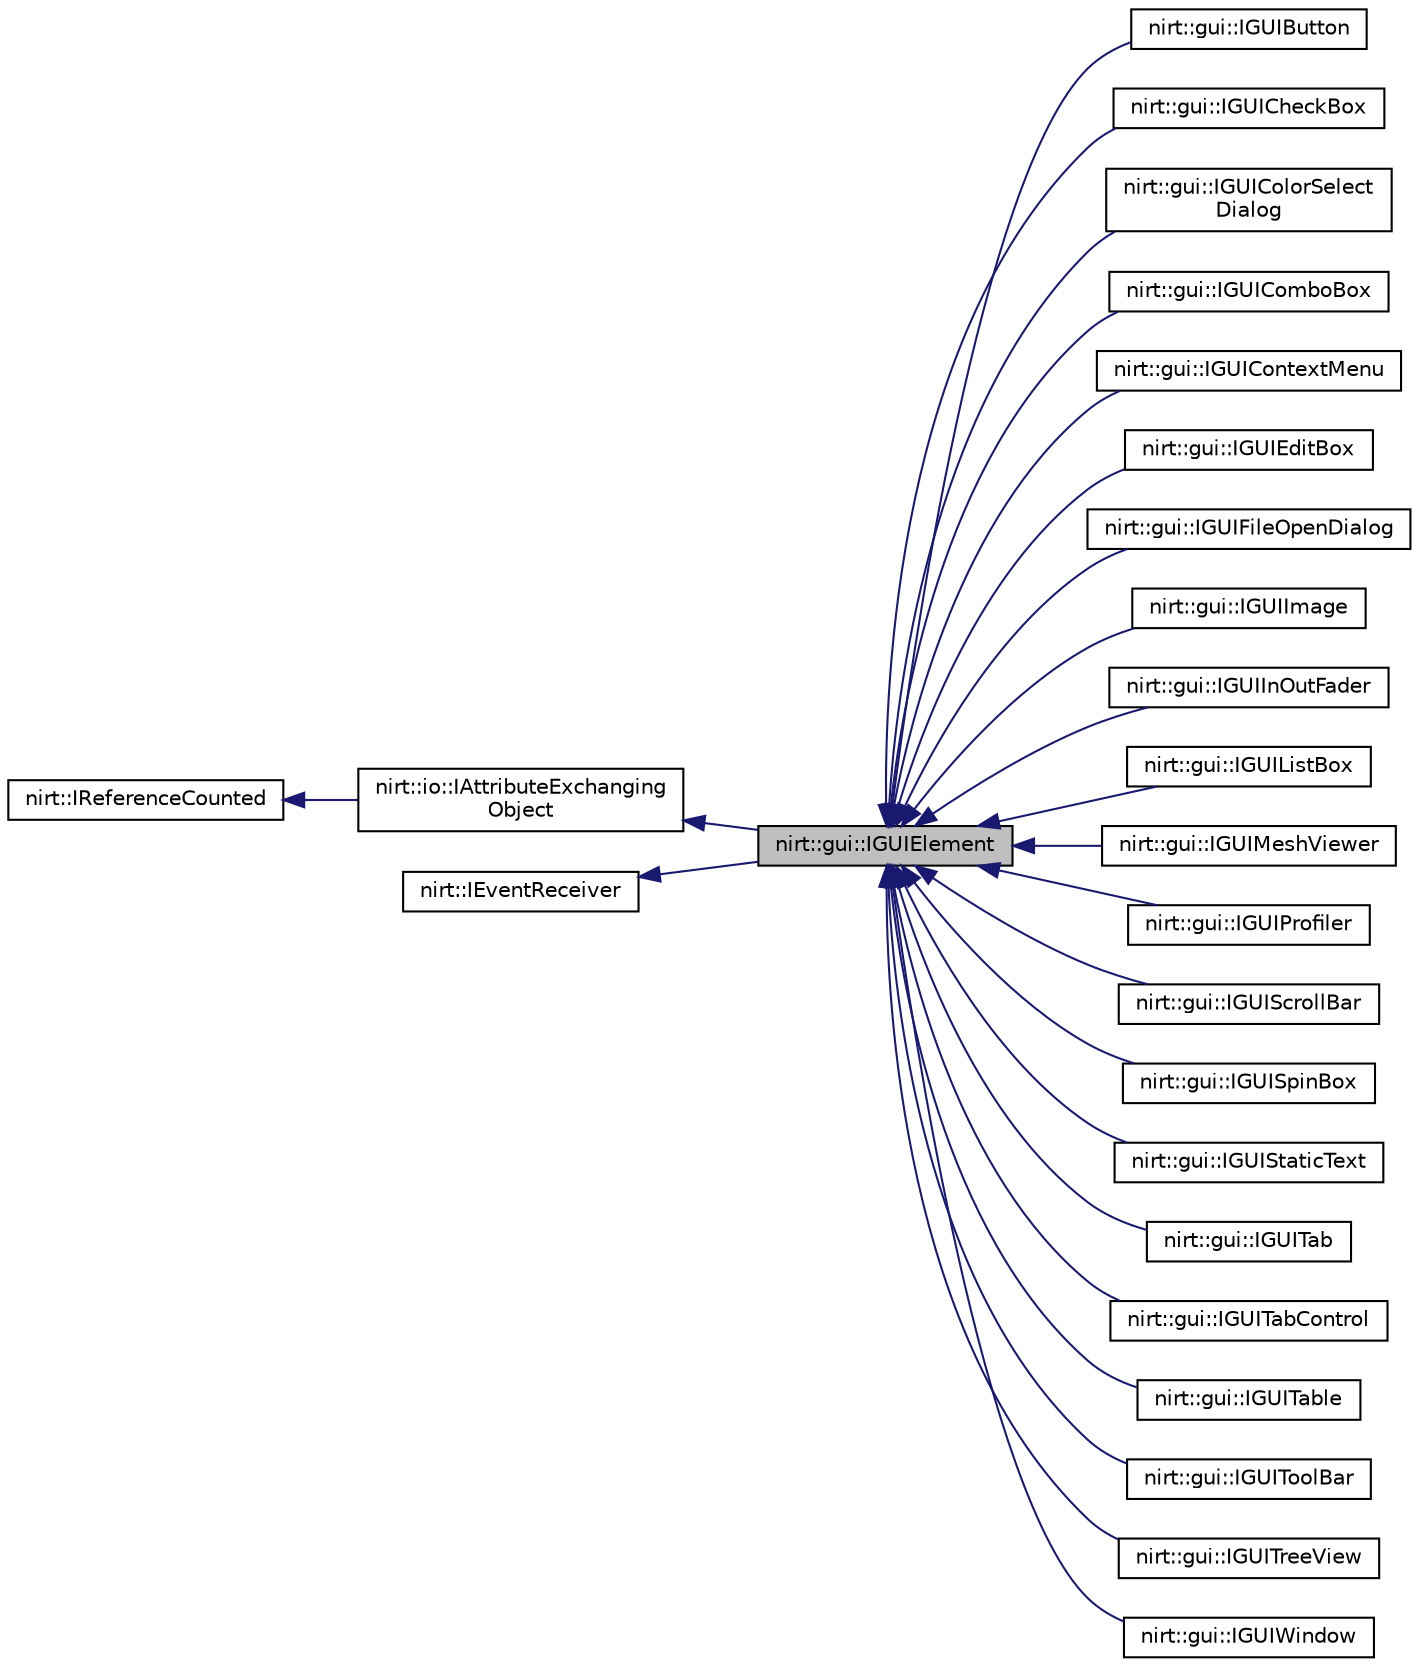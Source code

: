 digraph "nirt::gui::IGUIElement"
{
 // LATEX_PDF_SIZE
  edge [fontname="Helvetica",fontsize="10",labelfontname="Helvetica",labelfontsize="10"];
  node [fontname="Helvetica",fontsize="10",shape=record];
  rankdir="LR";
  Node1 [label="nirt::gui::IGUIElement",height=0.2,width=0.4,color="black", fillcolor="grey75", style="filled", fontcolor="black",tooltip="Base class of all GUI elements."];
  Node2 -> Node1 [dir="back",color="midnightblue",fontsize="10",style="solid",fontname="Helvetica"];
  Node2 [label="nirt::io::IAttributeExchanging\lObject",height=0.2,width=0.4,color="black", fillcolor="white", style="filled",URL="$classnirt_1_1io_1_1IAttributeExchangingObject.html",tooltip="An object which is able to serialize and deserialize its attributes into an attributes object."];
  Node3 -> Node2 [dir="back",color="midnightblue",fontsize="10",style="solid",fontname="Helvetica"];
  Node3 [label="nirt::IReferenceCounted",height=0.2,width=0.4,color="black", fillcolor="white", style="filled",URL="$classnirt_1_1IReferenceCounted.html",tooltip="Base class of most objects of the Nirtcpp Engine."];
  Node4 -> Node1 [dir="back",color="midnightblue",fontsize="10",style="solid",fontname="Helvetica"];
  Node4 [label="nirt::IEventReceiver",height=0.2,width=0.4,color="black", fillcolor="white", style="filled",URL="$classnirt_1_1IEventReceiver.html",tooltip="Interface of an object which can receive events."];
  Node1 -> Node5 [dir="back",color="midnightblue",fontsize="10",style="solid",fontname="Helvetica"];
  Node5 [label="nirt::gui::IGUIButton",height=0.2,width=0.4,color="black", fillcolor="white", style="filled",URL="$classnirt_1_1gui_1_1IGUIButton.html",tooltip="GUI Button interface."];
  Node1 -> Node6 [dir="back",color="midnightblue",fontsize="10",style="solid",fontname="Helvetica"];
  Node6 [label="nirt::gui::IGUICheckBox",height=0.2,width=0.4,color="black", fillcolor="white", style="filled",URL="$classnirt_1_1gui_1_1IGUICheckBox.html",tooltip="GUI Check box interface."];
  Node1 -> Node7 [dir="back",color="midnightblue",fontsize="10",style="solid",fontname="Helvetica"];
  Node7 [label="nirt::gui::IGUIColorSelect\lDialog",height=0.2,width=0.4,color="black", fillcolor="white", style="filled",URL="$classnirt_1_1gui_1_1IGUIColorSelectDialog.html",tooltip="Standard color chooser dialog."];
  Node1 -> Node8 [dir="back",color="midnightblue",fontsize="10",style="solid",fontname="Helvetica"];
  Node8 [label="nirt::gui::IGUIComboBox",height=0.2,width=0.4,color="black", fillcolor="white", style="filled",URL="$classnirt_1_1gui_1_1IGUIComboBox.html",tooltip="Combobox widget."];
  Node1 -> Node9 [dir="back",color="midnightblue",fontsize="10",style="solid",fontname="Helvetica"];
  Node9 [label="nirt::gui::IGUIContextMenu",height=0.2,width=0.4,color="black", fillcolor="white", style="filled",URL="$classnirt_1_1gui_1_1IGUIContextMenu.html",tooltip="GUI Context menu interface."];
  Node1 -> Node10 [dir="back",color="midnightblue",fontsize="10",style="solid",fontname="Helvetica"];
  Node10 [label="nirt::gui::IGUIEditBox",height=0.2,width=0.4,color="black", fillcolor="white", style="filled",URL="$classnirt_1_1gui_1_1IGUIEditBox.html",tooltip="Single line edit box for editing simple text."];
  Node1 -> Node11 [dir="back",color="midnightblue",fontsize="10",style="solid",fontname="Helvetica"];
  Node11 [label="nirt::gui::IGUIFileOpenDialog",height=0.2,width=0.4,color="black", fillcolor="white", style="filled",URL="$classnirt_1_1gui_1_1IGUIFileOpenDialog.html",tooltip="Standard file chooser dialog."];
  Node1 -> Node12 [dir="back",color="midnightblue",fontsize="10",style="solid",fontname="Helvetica"];
  Node12 [label="nirt::gui::IGUIImage",height=0.2,width=0.4,color="black", fillcolor="white", style="filled",URL="$classnirt_1_1gui_1_1IGUIImage.html",tooltip="GUI element displaying an image."];
  Node1 -> Node13 [dir="back",color="midnightblue",fontsize="10",style="solid",fontname="Helvetica"];
  Node13 [label="nirt::gui::IGUIInOutFader",height=0.2,width=0.4,color="black", fillcolor="white", style="filled",URL="$classnirt_1_1gui_1_1IGUIInOutFader.html",tooltip="Element for fading out or in."];
  Node1 -> Node14 [dir="back",color="midnightblue",fontsize="10",style="solid",fontname="Helvetica"];
  Node14 [label="nirt::gui::IGUIListBox",height=0.2,width=0.4,color="black", fillcolor="white", style="filled",URL="$classnirt_1_1gui_1_1IGUIListBox.html",tooltip="Default list box GUI element."];
  Node1 -> Node15 [dir="back",color="midnightblue",fontsize="10",style="solid",fontname="Helvetica"];
  Node15 [label="nirt::gui::IGUIMeshViewer",height=0.2,width=0.4,color="black", fillcolor="white", style="filled",URL="$classnirt_1_1gui_1_1IGUIMeshViewer.html",tooltip="3d mesh viewing GUI element."];
  Node1 -> Node16 [dir="back",color="midnightblue",fontsize="10",style="solid",fontname="Helvetica"];
  Node16 [label="nirt::gui::IGUIProfiler",height=0.2,width=0.4,color="black", fillcolor="white", style="filled",URL="$classnirt_1_1gui_1_1IGUIProfiler.html",tooltip="Element to display profiler information."];
  Node1 -> Node17 [dir="back",color="midnightblue",fontsize="10",style="solid",fontname="Helvetica"];
  Node17 [label="nirt::gui::IGUIScrollBar",height=0.2,width=0.4,color="black", fillcolor="white", style="filled",URL="$classnirt_1_1gui_1_1IGUIScrollBar.html",tooltip="Default scroll bar GUI element."];
  Node1 -> Node18 [dir="back",color="midnightblue",fontsize="10",style="solid",fontname="Helvetica"];
  Node18 [label="nirt::gui::IGUISpinBox",height=0.2,width=0.4,color="black", fillcolor="white", style="filled",URL="$classnirt_1_1gui_1_1IGUISpinBox.html",tooltip="Single line edit box + spin buttons."];
  Node1 -> Node19 [dir="back",color="midnightblue",fontsize="10",style="solid",fontname="Helvetica"];
  Node19 [label="nirt::gui::IGUIStaticText",height=0.2,width=0.4,color="black", fillcolor="white", style="filled",URL="$classnirt_1_1gui_1_1IGUIStaticText.html",tooltip="Multi or single line text label."];
  Node1 -> Node20 [dir="back",color="midnightblue",fontsize="10",style="solid",fontname="Helvetica"];
  Node20 [label="nirt::gui::IGUITab",height=0.2,width=0.4,color="black", fillcolor="white", style="filled",URL="$classnirt_1_1gui_1_1IGUITab.html",tooltip="A tab-page, onto which other gui elements could be added."];
  Node1 -> Node21 [dir="back",color="midnightblue",fontsize="10",style="solid",fontname="Helvetica"];
  Node21 [label="nirt::gui::IGUITabControl",height=0.2,width=0.4,color="black", fillcolor="white", style="filled",URL="$classnirt_1_1gui_1_1IGUITabControl.html",tooltip="A standard tab control."];
  Node1 -> Node22 [dir="back",color="midnightblue",fontsize="10",style="solid",fontname="Helvetica"];
  Node22 [label="nirt::gui::IGUITable",height=0.2,width=0.4,color="black", fillcolor="white", style="filled",URL="$classnirt_1_1gui_1_1IGUITable.html",tooltip="Default list box GUI element."];
  Node1 -> Node23 [dir="back",color="midnightblue",fontsize="10",style="solid",fontname="Helvetica"];
  Node23 [label="nirt::gui::IGUIToolBar",height=0.2,width=0.4,color="black", fillcolor="white", style="filled",URL="$classnirt_1_1gui_1_1IGUIToolBar.html",tooltip="Stays at the top of its parent like the menu bar and contains tool buttons."];
  Node1 -> Node24 [dir="back",color="midnightblue",fontsize="10",style="solid",fontname="Helvetica"];
  Node24 [label="nirt::gui::IGUITreeView",height=0.2,width=0.4,color="black", fillcolor="white", style="filled",URL="$classnirt_1_1gui_1_1IGUITreeView.html",tooltip="Default tree view GUI element."];
  Node1 -> Node25 [dir="back",color="midnightblue",fontsize="10",style="solid",fontname="Helvetica"];
  Node25 [label="nirt::gui::IGUIWindow",height=0.2,width=0.4,color="black", fillcolor="white", style="filled",URL="$classnirt_1_1gui_1_1IGUIWindow.html",tooltip="Default moveable window GUI element with border, caption and close icons."];
}
